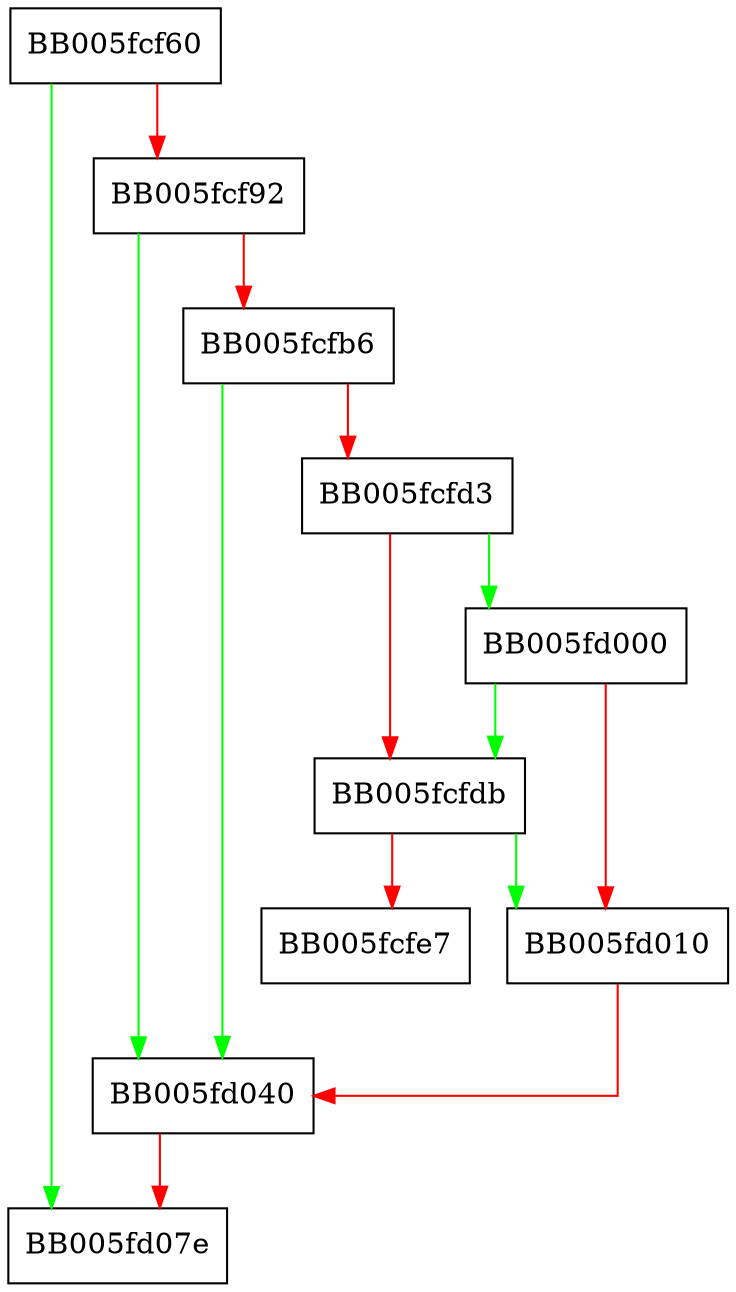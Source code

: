 digraph infopair_add {
  node [shape="box"];
  graph [splines=ortho];
  BB005fcf60 -> BB005fd07e [color="green"];
  BB005fcf60 -> BB005fcf92 [color="red"];
  BB005fcf92 -> BB005fd040 [color="green"];
  BB005fcf92 -> BB005fcfb6 [color="red"];
  BB005fcfb6 -> BB005fd040 [color="green"];
  BB005fcfb6 -> BB005fcfd3 [color="red"];
  BB005fcfd3 -> BB005fd000 [color="green"];
  BB005fcfd3 -> BB005fcfdb [color="red"];
  BB005fcfdb -> BB005fd010 [color="green"];
  BB005fcfdb -> BB005fcfe7 [color="red"];
  BB005fd000 -> BB005fcfdb [color="green"];
  BB005fd000 -> BB005fd010 [color="red"];
  BB005fd010 -> BB005fd040 [color="red"];
  BB005fd040 -> BB005fd07e [color="red"];
}